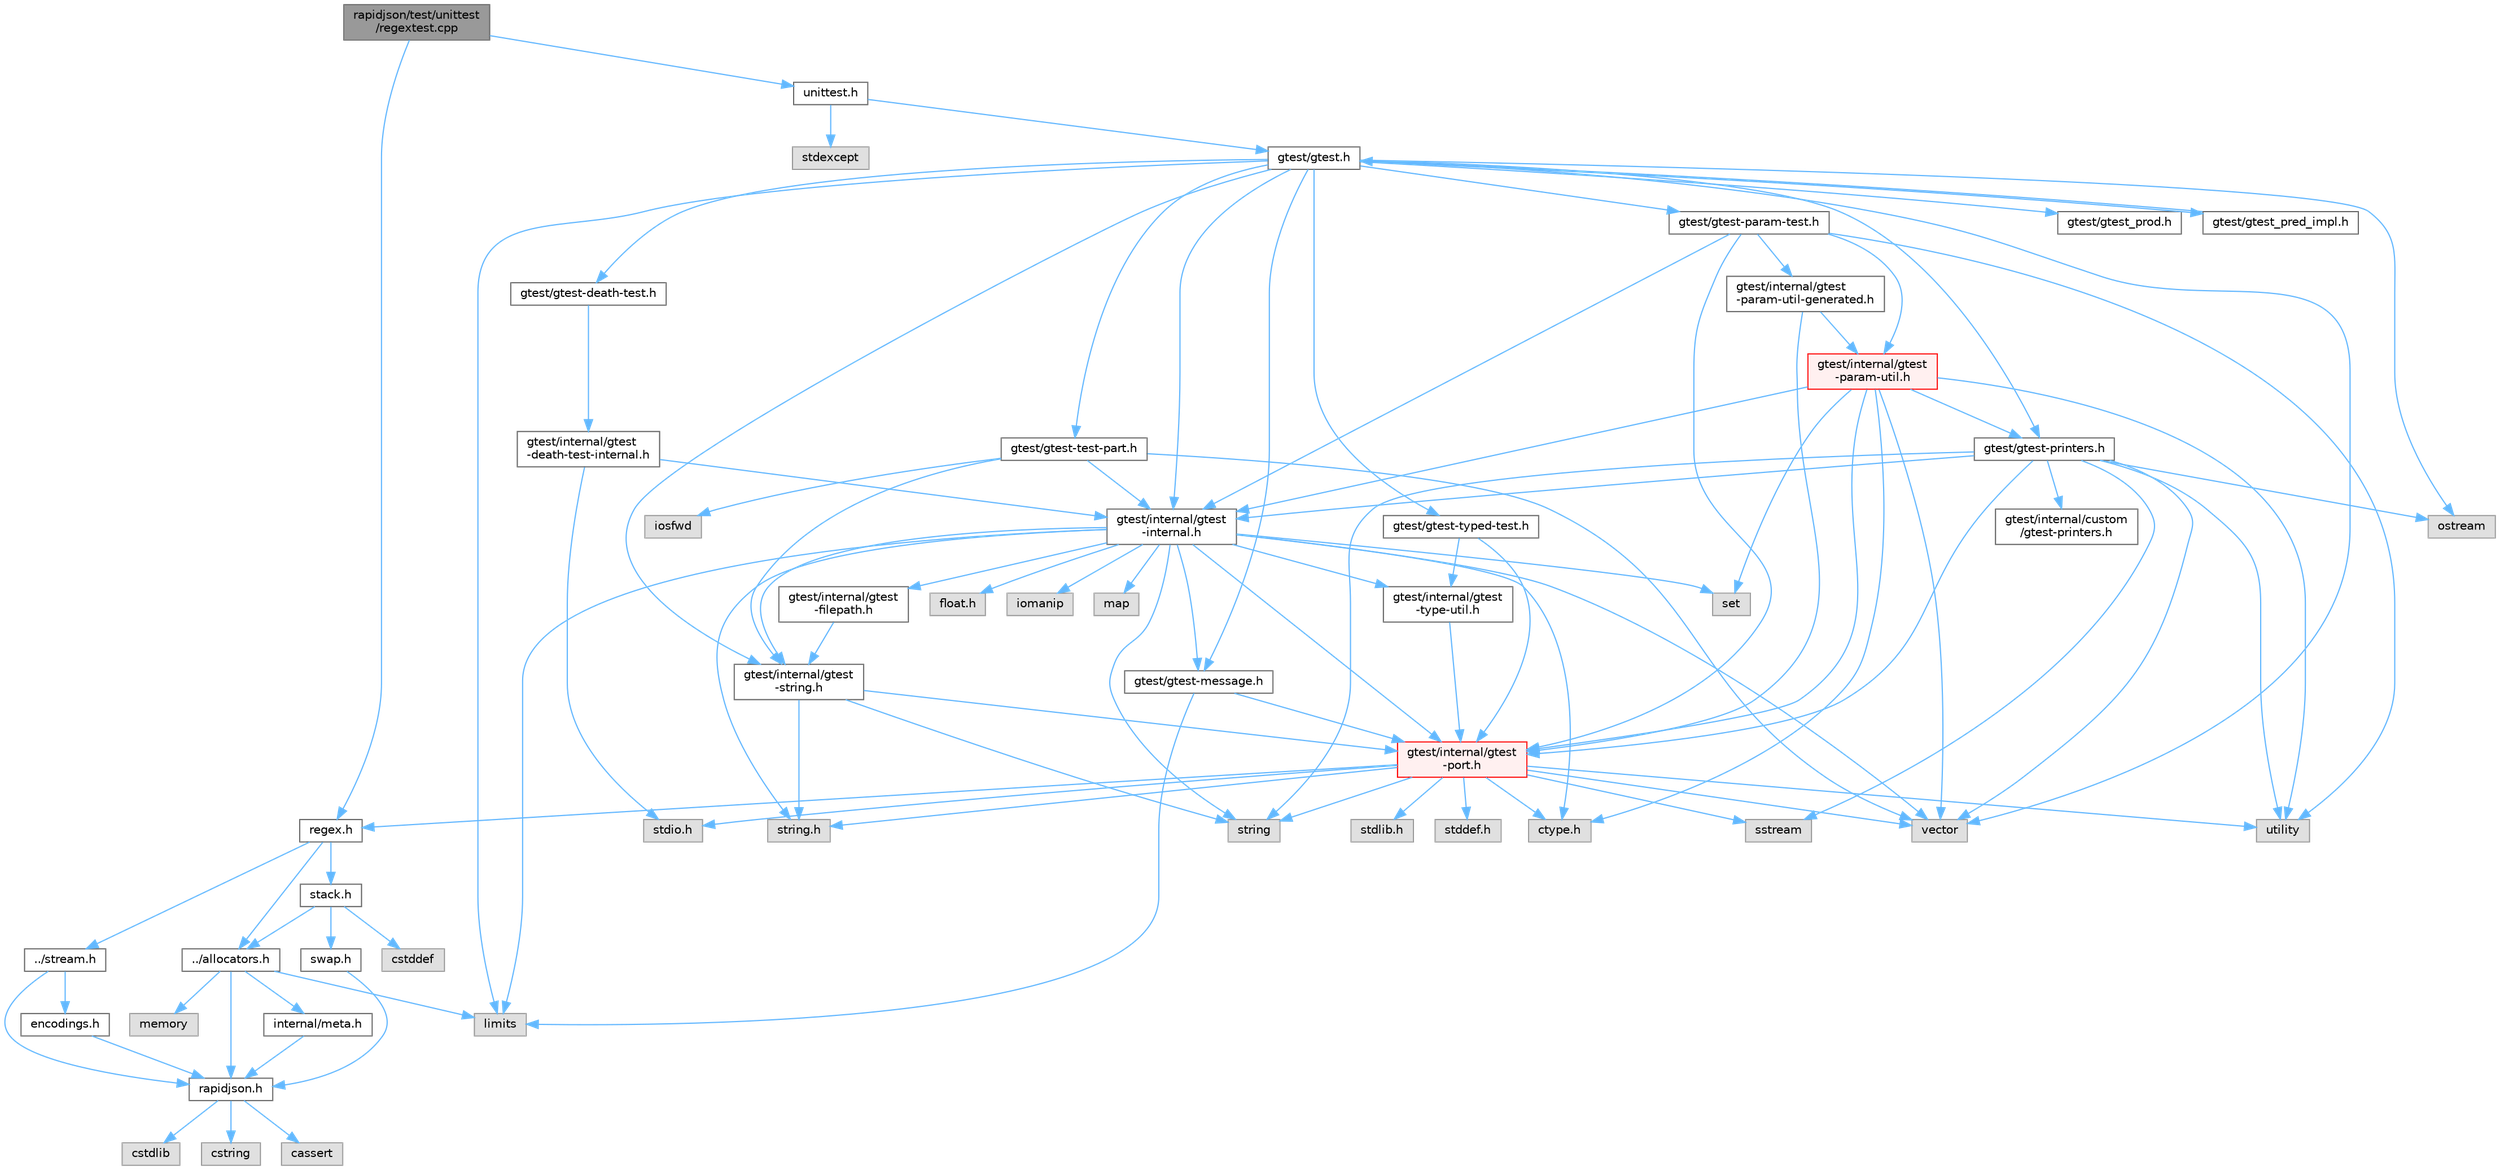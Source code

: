 digraph "rapidjson/test/unittest/regextest.cpp"
{
 // LATEX_PDF_SIZE
  bgcolor="transparent";
  edge [fontname=Helvetica,fontsize=10,labelfontname=Helvetica,labelfontsize=10];
  node [fontname=Helvetica,fontsize=10,shape=box,height=0.2,width=0.4];
  Node1 [id="Node000001",label="rapidjson/test/unittest\l/regextest.cpp",height=0.2,width=0.4,color="gray40", fillcolor="grey60", style="filled", fontcolor="black",tooltip=" "];
  Node1 -> Node2 [id="edge1_Node000001_Node000002",color="steelblue1",style="solid",tooltip=" "];
  Node2 [id="Node000002",label="unittest.h",height=0.2,width=0.4,color="grey40", fillcolor="white", style="filled",URL="$unittest_8h.html",tooltip=" "];
  Node2 -> Node3 [id="edge2_Node000002_Node000003",color="steelblue1",style="solid",tooltip=" "];
  Node3 [id="Node000003",label="gtest/gtest.h",height=0.2,width=0.4,color="grey40", fillcolor="white", style="filled",URL="$gtest_8h.html",tooltip=" "];
  Node3 -> Node4 [id="edge3_Node000003_Node000004",color="steelblue1",style="solid",tooltip=" "];
  Node4 [id="Node000004",label="limits",height=0.2,width=0.4,color="grey60", fillcolor="#E0E0E0", style="filled",tooltip=" "];
  Node3 -> Node5 [id="edge4_Node000003_Node000005",color="steelblue1",style="solid",tooltip=" "];
  Node5 [id="Node000005",label="ostream",height=0.2,width=0.4,color="grey60", fillcolor="#E0E0E0", style="filled",tooltip=" "];
  Node3 -> Node6 [id="edge5_Node000003_Node000006",color="steelblue1",style="solid",tooltip=" "];
  Node6 [id="Node000006",label="vector",height=0.2,width=0.4,color="grey60", fillcolor="#E0E0E0", style="filled",tooltip=" "];
  Node3 -> Node7 [id="edge6_Node000003_Node000007",color="steelblue1",style="solid",tooltip=" "];
  Node7 [id="Node000007",label="gtest/internal/gtest\l-internal.h",height=0.2,width=0.4,color="grey40", fillcolor="white", style="filled",URL="$gtest-internal_8h.html",tooltip=" "];
  Node7 -> Node8 [id="edge7_Node000007_Node000008",color="steelblue1",style="solid",tooltip=" "];
  Node8 [id="Node000008",label="gtest/internal/gtest\l-port.h",height=0.2,width=0.4,color="red", fillcolor="#FFF0F0", style="filled",URL="$gtest-port_8h.html",tooltip=" "];
  Node8 -> Node9 [id="edge8_Node000008_Node000009",color="steelblue1",style="solid",tooltip=" "];
  Node9 [id="Node000009",label="ctype.h",height=0.2,width=0.4,color="grey60", fillcolor="#E0E0E0", style="filled",tooltip=" "];
  Node8 -> Node10 [id="edge9_Node000008_Node000010",color="steelblue1",style="solid",tooltip=" "];
  Node10 [id="Node000010",label="stddef.h",height=0.2,width=0.4,color="grey60", fillcolor="#E0E0E0", style="filled",tooltip=" "];
  Node8 -> Node11 [id="edge10_Node000008_Node000011",color="steelblue1",style="solid",tooltip=" "];
  Node11 [id="Node000011",label="stdlib.h",height=0.2,width=0.4,color="grey60", fillcolor="#E0E0E0", style="filled",tooltip=" "];
  Node8 -> Node12 [id="edge11_Node000008_Node000012",color="steelblue1",style="solid",tooltip=" "];
  Node12 [id="Node000012",label="stdio.h",height=0.2,width=0.4,color="grey60", fillcolor="#E0E0E0", style="filled",tooltip=" "];
  Node8 -> Node13 [id="edge12_Node000008_Node000013",color="steelblue1",style="solid",tooltip=" "];
  Node13 [id="Node000013",label="string.h",height=0.2,width=0.4,color="grey60", fillcolor="#E0E0E0", style="filled",tooltip=" "];
  Node8 -> Node16 [id="edge13_Node000008_Node000016",color="steelblue1",style="solid",tooltip=" "];
  Node16 [id="Node000016",label="string",height=0.2,width=0.4,color="grey60", fillcolor="#E0E0E0", style="filled",tooltip=" "];
  Node8 -> Node19 [id="edge14_Node000008_Node000019",color="steelblue1",style="solid",tooltip=" "];
  Node19 [id="Node000019",label="sstream",height=0.2,width=0.4,color="grey60", fillcolor="#E0E0E0", style="filled",tooltip=" "];
  Node8 -> Node20 [id="edge15_Node000008_Node000020",color="steelblue1",style="solid",tooltip=" "];
  Node20 [id="Node000020",label="utility",height=0.2,width=0.4,color="grey60", fillcolor="#E0E0E0", style="filled",tooltip=" "];
  Node8 -> Node6 [id="edge16_Node000008_Node000006",color="steelblue1",style="solid",tooltip=" "];
  Node8 -> Node25 [id="edge17_Node000008_Node000025",color="steelblue1",style="solid",tooltip=" "];
  Node25 [id="Node000025",label="regex.h",height=0.2,width=0.4,color="grey40", fillcolor="white", style="filled",URL="$regex_8h.html",tooltip=" "];
  Node25 -> Node26 [id="edge18_Node000025_Node000026",color="steelblue1",style="solid",tooltip=" "];
  Node26 [id="Node000026",label="../allocators.h",height=0.2,width=0.4,color="grey40", fillcolor="white", style="filled",URL="$allocators_8h.html",tooltip=" "];
  Node26 -> Node27 [id="edge19_Node000026_Node000027",color="steelblue1",style="solid",tooltip=" "];
  Node27 [id="Node000027",label="rapidjson.h",height=0.2,width=0.4,color="grey40", fillcolor="white", style="filled",URL="$rapidjson_8h.html",tooltip="common definitions and configuration"];
  Node27 -> Node28 [id="edge20_Node000027_Node000028",color="steelblue1",style="solid",tooltip=" "];
  Node28 [id="Node000028",label="cstdlib",height=0.2,width=0.4,color="grey60", fillcolor="#E0E0E0", style="filled",tooltip=" "];
  Node27 -> Node29 [id="edge21_Node000027_Node000029",color="steelblue1",style="solid",tooltip=" "];
  Node29 [id="Node000029",label="cstring",height=0.2,width=0.4,color="grey60", fillcolor="#E0E0E0", style="filled",tooltip=" "];
  Node27 -> Node30 [id="edge22_Node000027_Node000030",color="steelblue1",style="solid",tooltip=" "];
  Node30 [id="Node000030",label="cassert",height=0.2,width=0.4,color="grey60", fillcolor="#E0E0E0", style="filled",tooltip=" "];
  Node26 -> Node31 [id="edge23_Node000026_Node000031",color="steelblue1",style="solid",tooltip=" "];
  Node31 [id="Node000031",label="internal/meta.h",height=0.2,width=0.4,color="grey40", fillcolor="white", style="filled",URL="$meta_8h.html",tooltip=" "];
  Node31 -> Node27 [id="edge24_Node000031_Node000027",color="steelblue1",style="solid",tooltip=" "];
  Node26 -> Node32 [id="edge25_Node000026_Node000032",color="steelblue1",style="solid",tooltip=" "];
  Node32 [id="Node000032",label="memory",height=0.2,width=0.4,color="grey60", fillcolor="#E0E0E0", style="filled",tooltip=" "];
  Node26 -> Node4 [id="edge26_Node000026_Node000004",color="steelblue1",style="solid",tooltip=" "];
  Node25 -> Node33 [id="edge27_Node000025_Node000033",color="steelblue1",style="solid",tooltip=" "];
  Node33 [id="Node000033",label="../stream.h",height=0.2,width=0.4,color="grey40", fillcolor="white", style="filled",URL="$stream_8h.html",tooltip=" "];
  Node33 -> Node27 [id="edge28_Node000033_Node000027",color="steelblue1",style="solid",tooltip=" "];
  Node33 -> Node34 [id="edge29_Node000033_Node000034",color="steelblue1",style="solid",tooltip=" "];
  Node34 [id="Node000034",label="encodings.h",height=0.2,width=0.4,color="grey40", fillcolor="white", style="filled",URL="$encodings_8h.html",tooltip=" "];
  Node34 -> Node27 [id="edge30_Node000034_Node000027",color="steelblue1",style="solid",tooltip=" "];
  Node25 -> Node35 [id="edge31_Node000025_Node000035",color="steelblue1",style="solid",tooltip=" "];
  Node35 [id="Node000035",label="stack.h",height=0.2,width=0.4,color="grey40", fillcolor="white", style="filled",URL="$stack_8h.html",tooltip=" "];
  Node35 -> Node26 [id="edge32_Node000035_Node000026",color="steelblue1",style="solid",tooltip=" "];
  Node35 -> Node36 [id="edge33_Node000035_Node000036",color="steelblue1",style="solid",tooltip=" "];
  Node36 [id="Node000036",label="swap.h",height=0.2,width=0.4,color="grey40", fillcolor="white", style="filled",URL="$swap_8h.html",tooltip=" "];
  Node36 -> Node27 [id="edge34_Node000036_Node000027",color="steelblue1",style="solid",tooltip=" "];
  Node35 -> Node37 [id="edge35_Node000035_Node000037",color="steelblue1",style="solid",tooltip=" "];
  Node37 [id="Node000037",label="cstddef",height=0.2,width=0.4,color="grey60", fillcolor="#E0E0E0", style="filled",tooltip=" "];
  Node7 -> Node9 [id="edge36_Node000007_Node000009",color="steelblue1",style="solid",tooltip=" "];
  Node7 -> Node40 [id="edge37_Node000007_Node000040",color="steelblue1",style="solid",tooltip=" "];
  Node40 [id="Node000040",label="float.h",height=0.2,width=0.4,color="grey60", fillcolor="#E0E0E0", style="filled",tooltip=" "];
  Node7 -> Node13 [id="edge38_Node000007_Node000013",color="steelblue1",style="solid",tooltip=" "];
  Node7 -> Node41 [id="edge39_Node000007_Node000041",color="steelblue1",style="solid",tooltip=" "];
  Node41 [id="Node000041",label="iomanip",height=0.2,width=0.4,color="grey60", fillcolor="#E0E0E0", style="filled",tooltip=" "];
  Node7 -> Node4 [id="edge40_Node000007_Node000004",color="steelblue1",style="solid",tooltip=" "];
  Node7 -> Node42 [id="edge41_Node000007_Node000042",color="steelblue1",style="solid",tooltip=" "];
  Node42 [id="Node000042",label="map",height=0.2,width=0.4,color="grey60", fillcolor="#E0E0E0", style="filled",tooltip=" "];
  Node7 -> Node43 [id="edge42_Node000007_Node000043",color="steelblue1",style="solid",tooltip=" "];
  Node43 [id="Node000043",label="set",height=0.2,width=0.4,color="grey60", fillcolor="#E0E0E0", style="filled",tooltip=" "];
  Node7 -> Node16 [id="edge43_Node000007_Node000016",color="steelblue1",style="solid",tooltip=" "];
  Node7 -> Node6 [id="edge44_Node000007_Node000006",color="steelblue1",style="solid",tooltip=" "];
  Node7 -> Node44 [id="edge45_Node000007_Node000044",color="steelblue1",style="solid",tooltip=" "];
  Node44 [id="Node000044",label="gtest/gtest-message.h",height=0.2,width=0.4,color="grey40", fillcolor="white", style="filled",URL="$gtest-message_8h.html",tooltip=" "];
  Node44 -> Node4 [id="edge46_Node000044_Node000004",color="steelblue1",style="solid",tooltip=" "];
  Node44 -> Node8 [id="edge47_Node000044_Node000008",color="steelblue1",style="solid",tooltip=" "];
  Node7 -> Node45 [id="edge48_Node000007_Node000045",color="steelblue1",style="solid",tooltip=" "];
  Node45 [id="Node000045",label="gtest/internal/gtest\l-filepath.h",height=0.2,width=0.4,color="grey40", fillcolor="white", style="filled",URL="$gtest-filepath_8h.html",tooltip=" "];
  Node45 -> Node46 [id="edge49_Node000045_Node000046",color="steelblue1",style="solid",tooltip=" "];
  Node46 [id="Node000046",label="gtest/internal/gtest\l-string.h",height=0.2,width=0.4,color="grey40", fillcolor="white", style="filled",URL="$gtest-string_8h.html",tooltip=" "];
  Node46 -> Node13 [id="edge50_Node000046_Node000013",color="steelblue1",style="solid",tooltip=" "];
  Node46 -> Node16 [id="edge51_Node000046_Node000016",color="steelblue1",style="solid",tooltip=" "];
  Node46 -> Node8 [id="edge52_Node000046_Node000008",color="steelblue1",style="solid",tooltip=" "];
  Node7 -> Node46 [id="edge53_Node000007_Node000046",color="steelblue1",style="solid",tooltip=" "];
  Node7 -> Node47 [id="edge54_Node000007_Node000047",color="steelblue1",style="solid",tooltip=" "];
  Node47 [id="Node000047",label="gtest/internal/gtest\l-type-util.h",height=0.2,width=0.4,color="grey40", fillcolor="white", style="filled",URL="$gtest-type-util_8h.html",tooltip=" "];
  Node47 -> Node8 [id="edge55_Node000047_Node000008",color="steelblue1",style="solid",tooltip=" "];
  Node3 -> Node46 [id="edge56_Node000003_Node000046",color="steelblue1",style="solid",tooltip=" "];
  Node3 -> Node48 [id="edge57_Node000003_Node000048",color="steelblue1",style="solid",tooltip=" "];
  Node48 [id="Node000048",label="gtest/gtest-death-test.h",height=0.2,width=0.4,color="grey40", fillcolor="white", style="filled",URL="$gtest-death-test_8h.html",tooltip=" "];
  Node48 -> Node49 [id="edge58_Node000048_Node000049",color="steelblue1",style="solid",tooltip=" "];
  Node49 [id="Node000049",label="gtest/internal/gtest\l-death-test-internal.h",height=0.2,width=0.4,color="grey40", fillcolor="white", style="filled",URL="$gtest-death-test-internal_8h.html",tooltip=" "];
  Node49 -> Node7 [id="edge59_Node000049_Node000007",color="steelblue1",style="solid",tooltip=" "];
  Node49 -> Node12 [id="edge60_Node000049_Node000012",color="steelblue1",style="solid",tooltip=" "];
  Node3 -> Node44 [id="edge61_Node000003_Node000044",color="steelblue1",style="solid",tooltip=" "];
  Node3 -> Node50 [id="edge62_Node000003_Node000050",color="steelblue1",style="solid",tooltip=" "];
  Node50 [id="Node000050",label="gtest/gtest-param-test.h",height=0.2,width=0.4,color="grey40", fillcolor="white", style="filled",URL="$gtest-param-test_8h.html",tooltip=" "];
  Node50 -> Node8 [id="edge63_Node000050_Node000008",color="steelblue1",style="solid",tooltip=" "];
  Node50 -> Node20 [id="edge64_Node000050_Node000020",color="steelblue1",style="solid",tooltip=" "];
  Node50 -> Node7 [id="edge65_Node000050_Node000007",color="steelblue1",style="solid",tooltip=" "];
  Node50 -> Node51 [id="edge66_Node000050_Node000051",color="steelblue1",style="solid",tooltip=" "];
  Node51 [id="Node000051",label="gtest/internal/gtest\l-param-util.h",height=0.2,width=0.4,color="red", fillcolor="#FFF0F0", style="filled",URL="$gtest-param-util_8h.html",tooltip=" "];
  Node51 -> Node9 [id="edge67_Node000051_Node000009",color="steelblue1",style="solid",tooltip=" "];
  Node51 -> Node43 [id="edge68_Node000051_Node000043",color="steelblue1",style="solid",tooltip=" "];
  Node51 -> Node20 [id="edge69_Node000051_Node000020",color="steelblue1",style="solid",tooltip=" "];
  Node51 -> Node6 [id="edge70_Node000051_Node000006",color="steelblue1",style="solid",tooltip=" "];
  Node51 -> Node7 [id="edge71_Node000051_Node000007",color="steelblue1",style="solid",tooltip=" "];
  Node51 -> Node8 [id="edge72_Node000051_Node000008",color="steelblue1",style="solid",tooltip=" "];
  Node51 -> Node55 [id="edge73_Node000051_Node000055",color="steelblue1",style="solid",tooltip=" "];
  Node55 [id="Node000055",label="gtest/gtest-printers.h",height=0.2,width=0.4,color="grey40", fillcolor="white", style="filled",URL="$gtest-printers_8h.html",tooltip=" "];
  Node55 -> Node5 [id="edge74_Node000055_Node000005",color="steelblue1",style="solid",tooltip=" "];
  Node55 -> Node19 [id="edge75_Node000055_Node000019",color="steelblue1",style="solid",tooltip=" "];
  Node55 -> Node16 [id="edge76_Node000055_Node000016",color="steelblue1",style="solid",tooltip=" "];
  Node55 -> Node20 [id="edge77_Node000055_Node000020",color="steelblue1",style="solid",tooltip=" "];
  Node55 -> Node6 [id="edge78_Node000055_Node000006",color="steelblue1",style="solid",tooltip=" "];
  Node55 -> Node8 [id="edge79_Node000055_Node000008",color="steelblue1",style="solid",tooltip=" "];
  Node55 -> Node7 [id="edge80_Node000055_Node000007",color="steelblue1",style="solid",tooltip=" "];
  Node55 -> Node56 [id="edge81_Node000055_Node000056",color="steelblue1",style="solid",tooltip=" "];
  Node56 [id="Node000056",label="gtest/internal/custom\l/gtest-printers.h",height=0.2,width=0.4,color="grey40", fillcolor="white", style="filled",URL="$internal_2custom_2gtest-printers_8h.html",tooltip=" "];
  Node50 -> Node57 [id="edge82_Node000050_Node000057",color="steelblue1",style="solid",tooltip=" "];
  Node57 [id="Node000057",label="gtest/internal/gtest\l-param-util-generated.h",height=0.2,width=0.4,color="grey40", fillcolor="white", style="filled",URL="$gtest-param-util-generated_8h.html",tooltip=" "];
  Node57 -> Node51 [id="edge83_Node000057_Node000051",color="steelblue1",style="solid",tooltip=" "];
  Node57 -> Node8 [id="edge84_Node000057_Node000008",color="steelblue1",style="solid",tooltip=" "];
  Node3 -> Node55 [id="edge85_Node000003_Node000055",color="steelblue1",style="solid",tooltip=" "];
  Node3 -> Node58 [id="edge86_Node000003_Node000058",color="steelblue1",style="solid",tooltip=" "];
  Node58 [id="Node000058",label="gtest/gtest_prod.h",height=0.2,width=0.4,color="grey40", fillcolor="white", style="filled",URL="$gtest__prod_8h.html",tooltip=" "];
  Node3 -> Node59 [id="edge87_Node000003_Node000059",color="steelblue1",style="solid",tooltip=" "];
  Node59 [id="Node000059",label="gtest/gtest-test-part.h",height=0.2,width=0.4,color="grey40", fillcolor="white", style="filled",URL="$gtest-test-part_8h.html",tooltip=" "];
  Node59 -> Node60 [id="edge88_Node000059_Node000060",color="steelblue1",style="solid",tooltip=" "];
  Node60 [id="Node000060",label="iosfwd",height=0.2,width=0.4,color="grey60", fillcolor="#E0E0E0", style="filled",tooltip=" "];
  Node59 -> Node6 [id="edge89_Node000059_Node000006",color="steelblue1",style="solid",tooltip=" "];
  Node59 -> Node7 [id="edge90_Node000059_Node000007",color="steelblue1",style="solid",tooltip=" "];
  Node59 -> Node46 [id="edge91_Node000059_Node000046",color="steelblue1",style="solid",tooltip=" "];
  Node3 -> Node61 [id="edge92_Node000003_Node000061",color="steelblue1",style="solid",tooltip=" "];
  Node61 [id="Node000061",label="gtest/gtest-typed-test.h",height=0.2,width=0.4,color="grey40", fillcolor="white", style="filled",URL="$gtest-typed-test_8h.html",tooltip=" "];
  Node61 -> Node8 [id="edge93_Node000061_Node000008",color="steelblue1",style="solid",tooltip=" "];
  Node61 -> Node47 [id="edge94_Node000061_Node000047",color="steelblue1",style="solid",tooltip=" "];
  Node3 -> Node62 [id="edge95_Node000003_Node000062",color="steelblue1",style="solid",tooltip=" "];
  Node62 [id="Node000062",label="gtest/gtest_pred_impl.h",height=0.2,width=0.4,color="grey40", fillcolor="white", style="filled",URL="$gtest__pred__impl_8h.html",tooltip=" "];
  Node62 -> Node3 [id="edge96_Node000062_Node000003",color="steelblue1",style="solid",tooltip=" "];
  Node2 -> Node63 [id="edge97_Node000002_Node000063",color="steelblue1",style="solid",tooltip=" "];
  Node63 [id="Node000063",label="stdexcept",height=0.2,width=0.4,color="grey60", fillcolor="#E0E0E0", style="filled",tooltip=" "];
  Node1 -> Node25 [id="edge98_Node000001_Node000025",color="steelblue1",style="solid",tooltip=" "];
}
